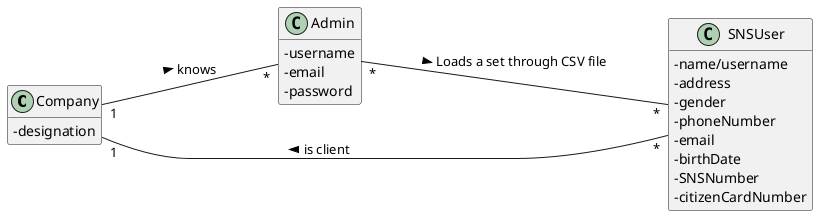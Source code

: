 @startuml
hide methods
left to right direction
skinparam classAttributeIconSize 0


class Company {
  -designation
}

class SNSUser {
-name/username
-address
-gender
-phoneNumber
-email
-birthDate
-SNSNumber
-citizenCardNumber
}

class Admin {
-username
-email
-password
}

SNSUser "*"---"1" Company : is client >
Company "1"---"*" Admin : knows >
Admin "*"---"*" SNSUser : Loads a set through CSV file >






@enduml